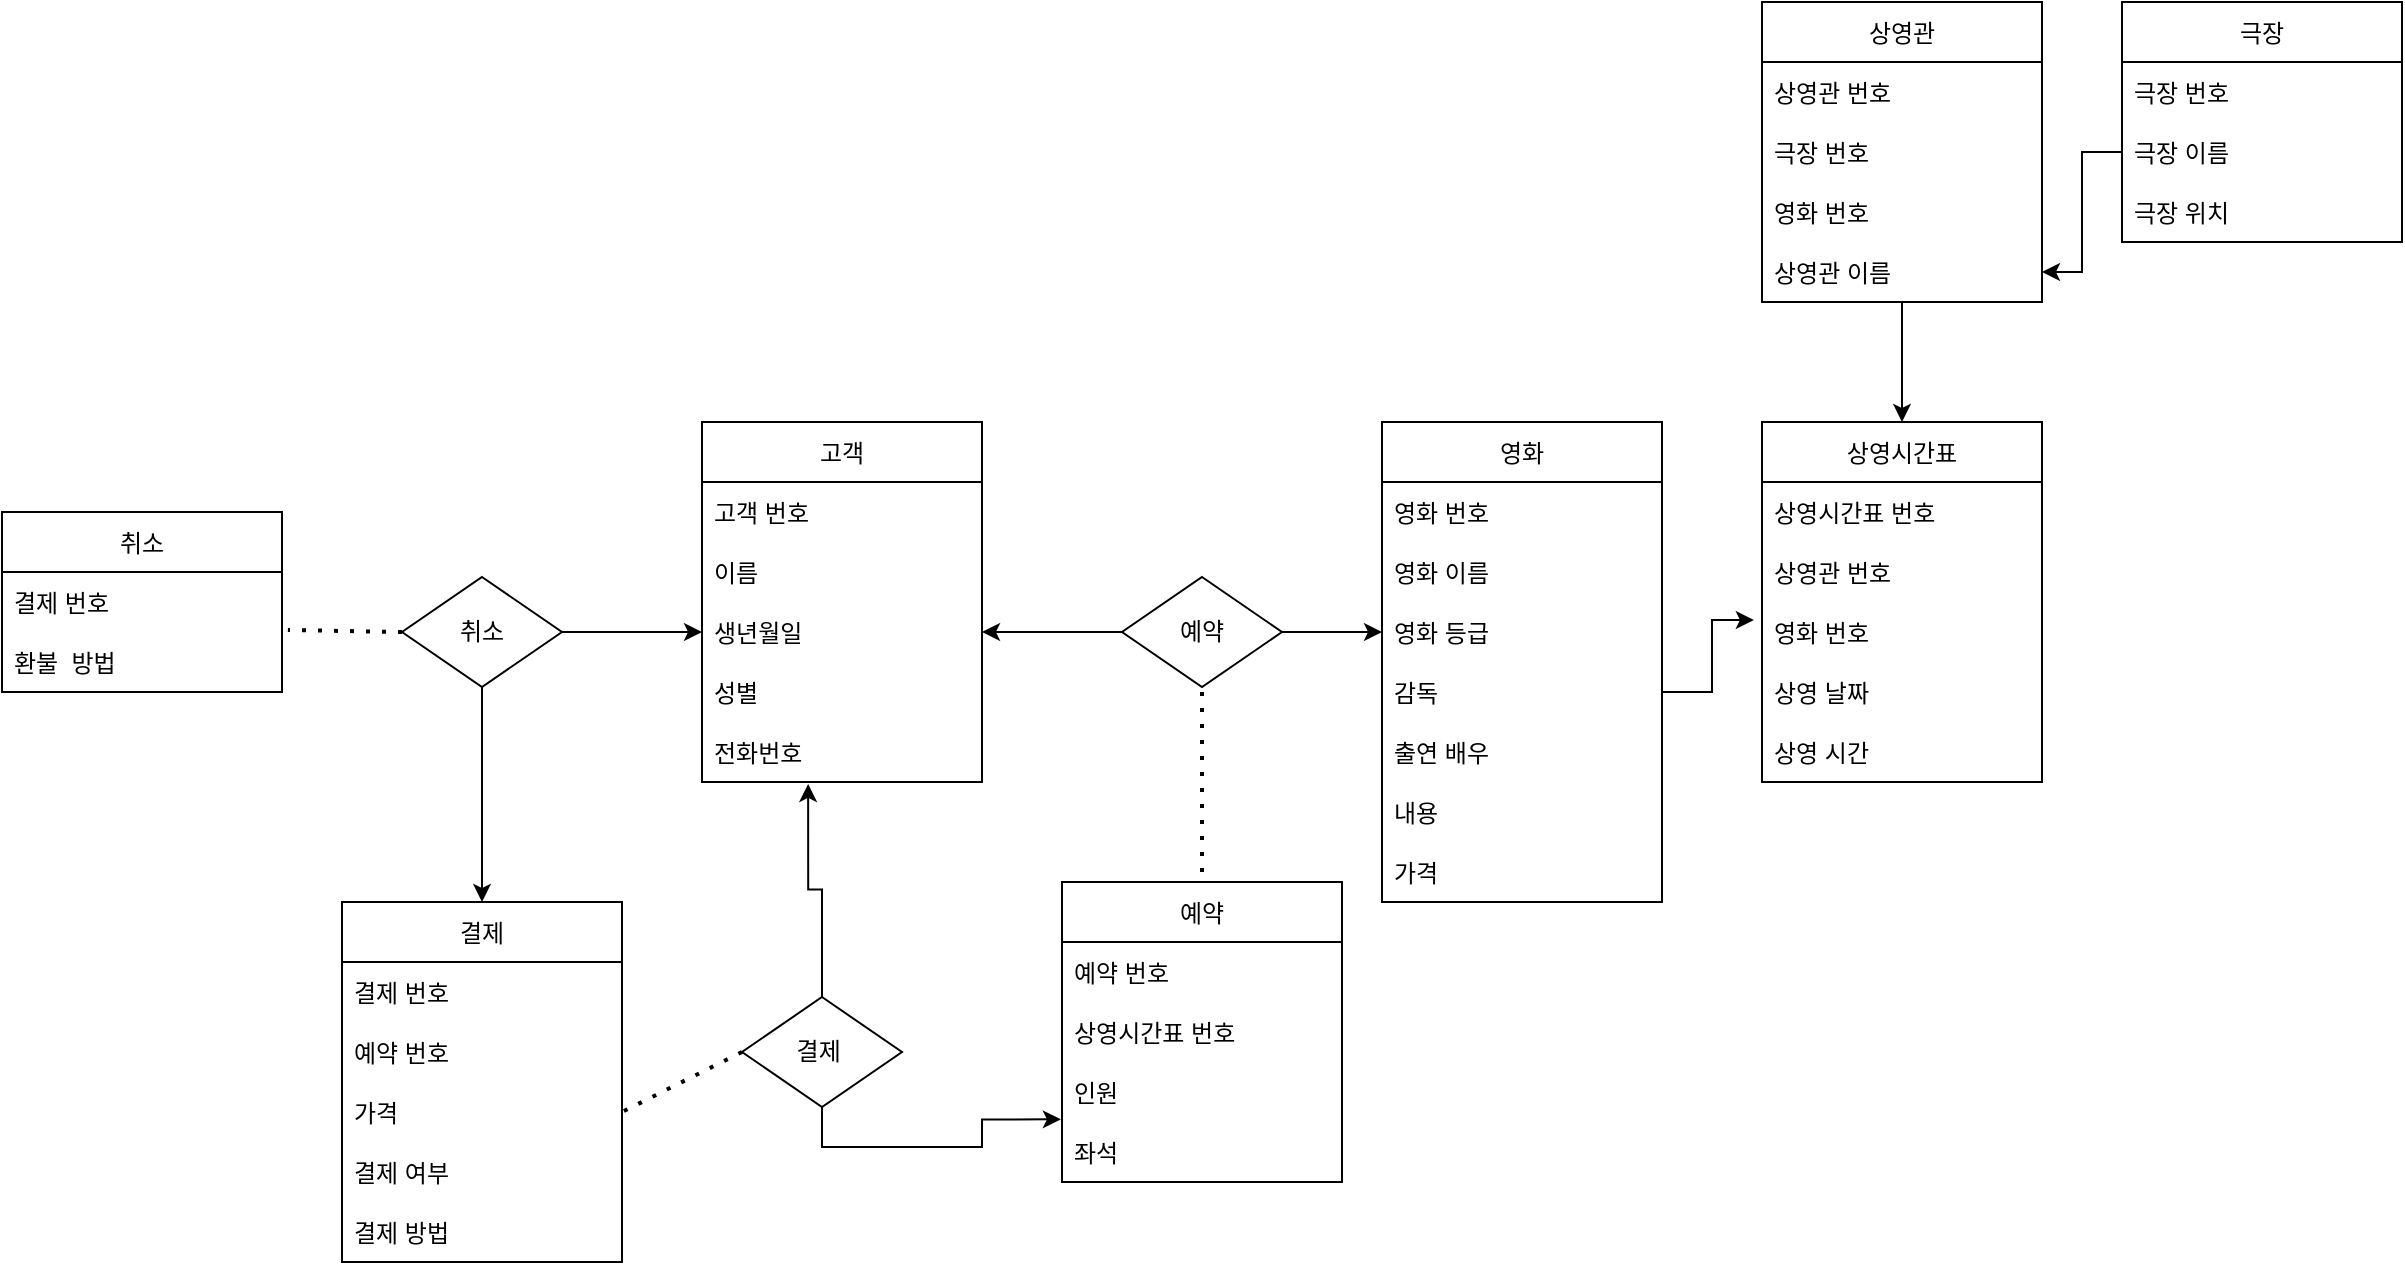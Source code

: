 <mxfile version="15.5.4" type="github">
  <diagram id="IrTPVVC-4FahDgtX1ePc" name="Page-1">
    <mxGraphModel dx="1078" dy="724" grid="1" gridSize="10" guides="1" tooltips="1" connect="1" arrows="1" fold="1" page="1" pageScale="1" pageWidth="827" pageHeight="1169" math="0" shadow="0">
      <root>
        <mxCell id="0" />
        <mxCell id="1" parent="0" />
        <mxCell id="bgPiLBuTtorTifQt2auI-1" value="취소" style="swimlane;fontStyle=0;childLayout=stackLayout;horizontal=1;startSize=30;horizontalStack=0;resizeParent=1;resizeParentMax=0;resizeLast=0;collapsible=1;marginBottom=0;" parent="1" vertex="1">
          <mxGeometry x="130" y="415" width="140" height="90" as="geometry" />
        </mxCell>
        <mxCell id="bgPiLBuTtorTifQt2auI-2" value="결제 번호" style="text;strokeColor=none;fillColor=none;align=left;verticalAlign=middle;spacingLeft=4;spacingRight=4;overflow=hidden;points=[[0,0.5],[1,0.5]];portConstraint=eastwest;rotatable=0;" parent="bgPiLBuTtorTifQt2auI-1" vertex="1">
          <mxGeometry y="30" width="140" height="30" as="geometry" />
        </mxCell>
        <mxCell id="bgPiLBuTtorTifQt2auI-3" value="환불  방법" style="text;strokeColor=none;fillColor=none;align=left;verticalAlign=middle;spacingLeft=4;spacingRight=4;overflow=hidden;points=[[0,0.5],[1,0.5]];portConstraint=eastwest;rotatable=0;" parent="bgPiLBuTtorTifQt2auI-1" vertex="1">
          <mxGeometry y="60" width="140" height="30" as="geometry" />
        </mxCell>
        <mxCell id="bgPiLBuTtorTifQt2auI-37" value="예약" style="swimlane;fontStyle=0;childLayout=stackLayout;horizontal=1;startSize=30;horizontalStack=0;resizeParent=1;resizeParentMax=0;resizeLast=0;collapsible=1;marginBottom=0;" parent="1" vertex="1">
          <mxGeometry x="660" y="600" width="140" height="150" as="geometry" />
        </mxCell>
        <mxCell id="bgPiLBuTtorTifQt2auI-112" value="예약 번호" style="text;strokeColor=none;fillColor=none;align=left;verticalAlign=middle;spacingLeft=4;spacingRight=4;overflow=hidden;points=[[0,0.5],[1,0.5]];portConstraint=eastwest;rotatable=0;" parent="bgPiLBuTtorTifQt2auI-37" vertex="1">
          <mxGeometry y="30" width="140" height="30" as="geometry" />
        </mxCell>
        <mxCell id="uesPVJ-ZvslY2pOsEO4A-99" value="상영시간표 번호" style="text;strokeColor=none;fillColor=none;align=left;verticalAlign=middle;spacingLeft=4;spacingRight=4;overflow=hidden;points=[[0,0.5],[1,0.5]];portConstraint=eastwest;rotatable=0;" vertex="1" parent="bgPiLBuTtorTifQt2auI-37">
          <mxGeometry y="60" width="140" height="30" as="geometry" />
        </mxCell>
        <mxCell id="bgPiLBuTtorTifQt2auI-41" value="인원" style="text;strokeColor=none;fillColor=none;align=left;verticalAlign=middle;spacingLeft=4;spacingRight=4;overflow=hidden;points=[[0,0.5],[1,0.5]];portConstraint=eastwest;rotatable=0;" parent="bgPiLBuTtorTifQt2auI-37" vertex="1">
          <mxGeometry y="90" width="140" height="30" as="geometry" />
        </mxCell>
        <mxCell id="bgPiLBuTtorTifQt2auI-43" value="좌석" style="text;strokeColor=none;fillColor=none;align=left;verticalAlign=middle;spacingLeft=4;spacingRight=4;overflow=hidden;points=[[0,0.5],[1,0.5]];portConstraint=eastwest;rotatable=0;" parent="bgPiLBuTtorTifQt2auI-37" vertex="1">
          <mxGeometry y="120" width="140" height="30" as="geometry" />
        </mxCell>
        <mxCell id="bgPiLBuTtorTifQt2auI-46" value="고객" style="swimlane;fontStyle=0;childLayout=stackLayout;horizontal=1;startSize=30;horizontalStack=0;resizeParent=1;resizeParentMax=0;resizeLast=0;collapsible=1;marginBottom=0;" parent="1" vertex="1">
          <mxGeometry x="480" y="370" width="140" height="180" as="geometry" />
        </mxCell>
        <mxCell id="bgPiLBuTtorTifQt2auI-47" value="고객 번호" style="text;strokeColor=none;fillColor=none;align=left;verticalAlign=middle;spacingLeft=4;spacingRight=4;overflow=hidden;points=[[0,0.5],[1,0.5]];portConstraint=eastwest;rotatable=0;" parent="bgPiLBuTtorTifQt2auI-46" vertex="1">
          <mxGeometry y="30" width="140" height="30" as="geometry" />
        </mxCell>
        <mxCell id="bgPiLBuTtorTifQt2auI-49" value="이름    " style="text;strokeColor=none;fillColor=none;align=left;verticalAlign=middle;spacingLeft=4;spacingRight=4;overflow=hidden;points=[[0,0.5],[1,0.5]];portConstraint=eastwest;rotatable=0;" parent="bgPiLBuTtorTifQt2auI-46" vertex="1">
          <mxGeometry y="60" width="140" height="30" as="geometry" />
        </mxCell>
        <mxCell id="bgPiLBuTtorTifQt2auI-93" value="생년월일" style="text;strokeColor=none;fillColor=none;align=left;verticalAlign=middle;spacingLeft=4;spacingRight=4;overflow=hidden;points=[[0,0.5],[1,0.5]];portConstraint=eastwest;rotatable=0;" parent="bgPiLBuTtorTifQt2auI-46" vertex="1">
          <mxGeometry y="90" width="140" height="30" as="geometry" />
        </mxCell>
        <mxCell id="bgPiLBuTtorTifQt2auI-75" value="성별" style="text;strokeColor=none;fillColor=none;align=left;verticalAlign=middle;spacingLeft=4;spacingRight=4;overflow=hidden;points=[[0,0.5],[1,0.5]];portConstraint=eastwest;rotatable=0;" parent="bgPiLBuTtorTifQt2auI-46" vertex="1">
          <mxGeometry y="120" width="140" height="30" as="geometry" />
        </mxCell>
        <mxCell id="bgPiLBuTtorTifQt2auI-50" value="전화번호" style="text;strokeColor=none;fillColor=none;align=left;verticalAlign=middle;spacingLeft=4;spacingRight=4;overflow=hidden;points=[[0,0.5],[1,0.5]];portConstraint=eastwest;rotatable=0;" parent="bgPiLBuTtorTifQt2auI-46" vertex="1">
          <mxGeometry y="150" width="140" height="30" as="geometry" />
        </mxCell>
        <mxCell id="uesPVJ-ZvslY2pOsEO4A-1" value="영화" style="swimlane;fontStyle=0;childLayout=stackLayout;horizontal=1;startSize=30;horizontalStack=0;resizeParent=1;resizeParentMax=0;resizeLast=0;collapsible=1;marginBottom=0;" vertex="1" parent="1">
          <mxGeometry x="820" y="370" width="140" height="240" as="geometry" />
        </mxCell>
        <mxCell id="uesPVJ-ZvslY2pOsEO4A-79" value="영화 번호" style="text;strokeColor=none;fillColor=none;align=left;verticalAlign=middle;spacingLeft=4;spacingRight=4;overflow=hidden;points=[[0,0.5],[1,0.5]];portConstraint=eastwest;rotatable=0;" vertex="1" parent="uesPVJ-ZvslY2pOsEO4A-1">
          <mxGeometry y="30" width="140" height="30" as="geometry" />
        </mxCell>
        <mxCell id="uesPVJ-ZvslY2pOsEO4A-5" value="영화 이름" style="text;strokeColor=none;fillColor=none;align=left;verticalAlign=middle;spacingLeft=4;spacingRight=4;overflow=hidden;points=[[0,0.5],[1,0.5]];portConstraint=eastwest;rotatable=0;" vertex="1" parent="uesPVJ-ZvslY2pOsEO4A-1">
          <mxGeometry y="60" width="140" height="30" as="geometry" />
        </mxCell>
        <mxCell id="uesPVJ-ZvslY2pOsEO4A-48" value="영화 등급" style="text;strokeColor=none;fillColor=none;align=left;verticalAlign=middle;spacingLeft=4;spacingRight=4;overflow=hidden;points=[[0,0.5],[1,0.5]];portConstraint=eastwest;rotatable=0;" vertex="1" parent="uesPVJ-ZvslY2pOsEO4A-1">
          <mxGeometry y="90" width="140" height="30" as="geometry" />
        </mxCell>
        <mxCell id="uesPVJ-ZvslY2pOsEO4A-59" value="감독" style="text;strokeColor=none;fillColor=none;align=left;verticalAlign=middle;spacingLeft=4;spacingRight=4;overflow=hidden;points=[[0,0.5],[1,0.5]];portConstraint=eastwest;rotatable=0;" vertex="1" parent="uesPVJ-ZvslY2pOsEO4A-1">
          <mxGeometry y="120" width="140" height="30" as="geometry" />
        </mxCell>
        <mxCell id="uesPVJ-ZvslY2pOsEO4A-60" value="출연 배우" style="text;strokeColor=none;fillColor=none;align=left;verticalAlign=middle;spacingLeft=4;spacingRight=4;overflow=hidden;points=[[0,0.5],[1,0.5]];portConstraint=eastwest;rotatable=0;" vertex="1" parent="uesPVJ-ZvslY2pOsEO4A-1">
          <mxGeometry y="150" width="140" height="30" as="geometry" />
        </mxCell>
        <mxCell id="uesPVJ-ZvslY2pOsEO4A-50" value="내용" style="text;strokeColor=none;fillColor=none;align=left;verticalAlign=middle;spacingLeft=4;spacingRight=4;overflow=hidden;points=[[0,0.5],[1,0.5]];portConstraint=eastwest;rotatable=0;" vertex="1" parent="uesPVJ-ZvslY2pOsEO4A-1">
          <mxGeometry y="180" width="140" height="30" as="geometry" />
        </mxCell>
        <mxCell id="uesPVJ-ZvslY2pOsEO4A-9" value="가격" style="text;strokeColor=none;fillColor=none;align=left;verticalAlign=middle;spacingLeft=4;spacingRight=4;overflow=hidden;points=[[0,0.5],[1,0.5]];portConstraint=eastwest;rotatable=0;" vertex="1" parent="uesPVJ-ZvslY2pOsEO4A-1">
          <mxGeometry y="210" width="140" height="30" as="geometry" />
        </mxCell>
        <mxCell id="uesPVJ-ZvslY2pOsEO4A-17" style="edgeStyle=orthogonalEdgeStyle;rounded=0;orthogonalLoop=1;jettySize=auto;html=1;" edge="1" parent="1" source="uesPVJ-ZvslY2pOsEO4A-16" target="bgPiLBuTtorTifQt2auI-93">
          <mxGeometry relative="1" as="geometry" />
        </mxCell>
        <mxCell id="uesPVJ-ZvslY2pOsEO4A-18" style="edgeStyle=orthogonalEdgeStyle;rounded=0;orthogonalLoop=1;jettySize=auto;html=1;entryX=0;entryY=0.5;entryDx=0;entryDy=0;" edge="1" parent="1" source="uesPVJ-ZvslY2pOsEO4A-16">
          <mxGeometry relative="1" as="geometry">
            <mxPoint x="820" y="475" as="targetPoint" />
          </mxGeometry>
        </mxCell>
        <mxCell id="uesPVJ-ZvslY2pOsEO4A-16" value="예약" style="shape=rhombus;perimeter=rhombusPerimeter;whiteSpace=wrap;html=1;align=center;" vertex="1" parent="1">
          <mxGeometry x="690" y="447.5" width="80" height="55" as="geometry" />
        </mxCell>
        <mxCell id="uesPVJ-ZvslY2pOsEO4A-21" style="edgeStyle=orthogonalEdgeStyle;rounded=0;orthogonalLoop=1;jettySize=auto;html=1;entryX=0.379;entryY=1.033;entryDx=0;entryDy=0;entryPerimeter=0;" edge="1" parent="1" source="uesPVJ-ZvslY2pOsEO4A-20" target="bgPiLBuTtorTifQt2auI-50">
          <mxGeometry relative="1" as="geometry">
            <mxPoint x="467.5" y="715" as="targetPoint" />
          </mxGeometry>
        </mxCell>
        <mxCell id="uesPVJ-ZvslY2pOsEO4A-22" style="edgeStyle=orthogonalEdgeStyle;rounded=0;orthogonalLoop=1;jettySize=auto;html=1;entryX=-0.004;entryY=-0.044;entryDx=0;entryDy=0;entryPerimeter=0;" edge="1" parent="1" source="uesPVJ-ZvslY2pOsEO4A-20" target="bgPiLBuTtorTifQt2auI-43">
          <mxGeometry relative="1" as="geometry">
            <mxPoint x="650" y="735" as="targetPoint" />
          </mxGeometry>
        </mxCell>
        <mxCell id="uesPVJ-ZvslY2pOsEO4A-20" value="결제&amp;nbsp;" style="shape=rhombus;perimeter=rhombusPerimeter;whiteSpace=wrap;html=1;align=center;" vertex="1" parent="1">
          <mxGeometry x="500" y="657.5" width="80" height="55" as="geometry" />
        </mxCell>
        <mxCell id="uesPVJ-ZvslY2pOsEO4A-23" value="결제" style="swimlane;fontStyle=0;childLayout=stackLayout;horizontal=1;startSize=30;horizontalStack=0;resizeParent=1;resizeParentMax=0;resizeLast=0;collapsible=1;marginBottom=0;" vertex="1" parent="1">
          <mxGeometry x="300" y="610" width="140" height="180" as="geometry" />
        </mxCell>
        <mxCell id="uesPVJ-ZvslY2pOsEO4A-51" value="결제 번호" style="text;strokeColor=none;fillColor=none;align=left;verticalAlign=middle;spacingLeft=4;spacingRight=4;overflow=hidden;points=[[0,0.5],[1,0.5]];portConstraint=eastwest;rotatable=0;" vertex="1" parent="uesPVJ-ZvslY2pOsEO4A-23">
          <mxGeometry y="30" width="140" height="30" as="geometry" />
        </mxCell>
        <mxCell id="uesPVJ-ZvslY2pOsEO4A-24" value="예약 번호" style="text;strokeColor=none;fillColor=none;align=left;verticalAlign=middle;spacingLeft=4;spacingRight=4;overflow=hidden;points=[[0,0.5],[1,0.5]];portConstraint=eastwest;rotatable=0;" vertex="1" parent="uesPVJ-ZvslY2pOsEO4A-23">
          <mxGeometry y="60" width="140" height="30" as="geometry" />
        </mxCell>
        <mxCell id="uesPVJ-ZvslY2pOsEO4A-25" value="가격" style="text;strokeColor=none;fillColor=none;align=left;verticalAlign=middle;spacingLeft=4;spacingRight=4;overflow=hidden;points=[[0,0.5],[1,0.5]];portConstraint=eastwest;rotatable=0;" vertex="1" parent="uesPVJ-ZvslY2pOsEO4A-23">
          <mxGeometry y="90" width="140" height="30" as="geometry" />
        </mxCell>
        <mxCell id="uesPVJ-ZvslY2pOsEO4A-49" value="결제 여부" style="text;strokeColor=none;fillColor=none;align=left;verticalAlign=middle;spacingLeft=4;spacingRight=4;overflow=hidden;points=[[0,0.5],[1,0.5]];portConstraint=eastwest;rotatable=0;" vertex="1" parent="uesPVJ-ZvslY2pOsEO4A-23">
          <mxGeometry y="120" width="140" height="30" as="geometry" />
        </mxCell>
        <mxCell id="uesPVJ-ZvslY2pOsEO4A-26" value="결제 방법" style="text;strokeColor=none;fillColor=none;align=left;verticalAlign=middle;spacingLeft=4;spacingRight=4;overflow=hidden;points=[[0,0.5],[1,0.5]];portConstraint=eastwest;rotatable=0;" vertex="1" parent="uesPVJ-ZvslY2pOsEO4A-23">
          <mxGeometry y="150" width="140" height="30" as="geometry" />
        </mxCell>
        <mxCell id="uesPVJ-ZvslY2pOsEO4A-29" value="" style="endArrow=none;dashed=1;html=1;dashPattern=1 3;strokeWidth=2;rounded=0;entryX=0.5;entryY=1;entryDx=0;entryDy=0;exitX=0.5;exitY=0;exitDx=0;exitDy=0;" edge="1" parent="1" target="uesPVJ-ZvslY2pOsEO4A-16">
          <mxGeometry width="50" height="50" relative="1" as="geometry">
            <mxPoint x="730" y="595" as="sourcePoint" />
            <mxPoint x="760" y="505" as="targetPoint" />
          </mxGeometry>
        </mxCell>
        <mxCell id="uesPVJ-ZvslY2pOsEO4A-37" style="edgeStyle=orthogonalEdgeStyle;rounded=0;orthogonalLoop=1;jettySize=auto;html=1;exitX=0.5;exitY=1;exitDx=0;exitDy=0;entryX=0.5;entryY=0;entryDx=0;entryDy=0;" edge="1" parent="1" source="uesPVJ-ZvslY2pOsEO4A-31" target="uesPVJ-ZvslY2pOsEO4A-23">
          <mxGeometry relative="1" as="geometry">
            <mxPoint x="410" y="540" as="targetPoint" />
          </mxGeometry>
        </mxCell>
        <mxCell id="uesPVJ-ZvslY2pOsEO4A-42" style="edgeStyle=orthogonalEdgeStyle;rounded=0;orthogonalLoop=1;jettySize=auto;html=1;entryX=0;entryY=0.5;entryDx=0;entryDy=0;" edge="1" parent="1" source="uesPVJ-ZvslY2pOsEO4A-31" target="bgPiLBuTtorTifQt2auI-93">
          <mxGeometry relative="1" as="geometry" />
        </mxCell>
        <mxCell id="uesPVJ-ZvslY2pOsEO4A-31" value="취소" style="shape=rhombus;perimeter=rhombusPerimeter;whiteSpace=wrap;html=1;align=center;" vertex="1" parent="1">
          <mxGeometry x="330" y="447.5" width="80" height="55" as="geometry" />
        </mxCell>
        <mxCell id="uesPVJ-ZvslY2pOsEO4A-39" value="" style="endArrow=none;dashed=1;html=1;dashPattern=1 3;strokeWidth=2;rounded=0;entryX=1.021;entryY=-0.033;entryDx=0;entryDy=0;exitX=0;exitY=0.5;exitDx=0;exitDy=0;entryPerimeter=0;" edge="1" parent="1" source="uesPVJ-ZvslY2pOsEO4A-31" target="bgPiLBuTtorTifQt2auI-3">
          <mxGeometry width="50" height="50" relative="1" as="geometry">
            <mxPoint x="341.96" y="417.99" as="sourcePoint" />
            <mxPoint x="340" y="365.0" as="targetPoint" />
          </mxGeometry>
        </mxCell>
        <mxCell id="uesPVJ-ZvslY2pOsEO4A-45" value="" style="endArrow=none;dashed=1;html=1;dashPattern=1 3;strokeWidth=2;rounded=0;exitX=0;exitY=0.5;exitDx=0;exitDy=0;entryX=1;entryY=0.5;entryDx=0;entryDy=0;" edge="1" parent="1" source="uesPVJ-ZvslY2pOsEO4A-20" target="uesPVJ-ZvslY2pOsEO4A-25">
          <mxGeometry width="50" height="50" relative="1" as="geometry">
            <mxPoint x="500" y="657" as="sourcePoint" />
            <mxPoint x="440.0" y="656.91" as="targetPoint" />
          </mxGeometry>
        </mxCell>
        <mxCell id="uesPVJ-ZvslY2pOsEO4A-61" value="극장" style="swimlane;fontStyle=0;childLayout=stackLayout;horizontal=1;startSize=30;horizontalStack=0;resizeParent=1;resizeParentMax=0;resizeLast=0;collapsible=1;marginBottom=0;" vertex="1" parent="1">
          <mxGeometry x="1190" y="160" width="140" height="120" as="geometry" />
        </mxCell>
        <mxCell id="uesPVJ-ZvslY2pOsEO4A-62" value="극장 번호" style="text;strokeColor=none;fillColor=none;align=left;verticalAlign=middle;spacingLeft=4;spacingRight=4;overflow=hidden;points=[[0,0.5],[1,0.5]];portConstraint=eastwest;rotatable=0;" vertex="1" parent="uesPVJ-ZvslY2pOsEO4A-61">
          <mxGeometry y="30" width="140" height="30" as="geometry" />
        </mxCell>
        <mxCell id="uesPVJ-ZvslY2pOsEO4A-63" value="극장 이름" style="text;strokeColor=none;fillColor=none;align=left;verticalAlign=middle;spacingLeft=4;spacingRight=4;overflow=hidden;points=[[0,0.5],[1,0.5]];portConstraint=eastwest;rotatable=0;" vertex="1" parent="uesPVJ-ZvslY2pOsEO4A-61">
          <mxGeometry y="60" width="140" height="30" as="geometry" />
        </mxCell>
        <mxCell id="uesPVJ-ZvslY2pOsEO4A-64" value="극장 위치" style="text;strokeColor=none;fillColor=none;align=left;verticalAlign=middle;spacingLeft=4;spacingRight=4;overflow=hidden;points=[[0,0.5],[1,0.5]];portConstraint=eastwest;rotatable=0;" vertex="1" parent="uesPVJ-ZvslY2pOsEO4A-61">
          <mxGeometry y="90" width="140" height="30" as="geometry" />
        </mxCell>
        <mxCell id="uesPVJ-ZvslY2pOsEO4A-70" value="상영시간표" style="swimlane;fontStyle=0;childLayout=stackLayout;horizontal=1;startSize=30;horizontalStack=0;resizeParent=1;resizeParentMax=0;resizeLast=0;collapsible=1;marginBottom=0;" vertex="1" parent="1">
          <mxGeometry x="1010" y="370" width="140" height="180" as="geometry" />
        </mxCell>
        <mxCell id="uesPVJ-ZvslY2pOsEO4A-82" value="상영시간표 번호" style="text;strokeColor=none;fillColor=none;align=left;verticalAlign=middle;spacingLeft=4;spacingRight=4;overflow=hidden;points=[[0,0.5],[1,0.5]];portConstraint=eastwest;rotatable=0;" vertex="1" parent="uesPVJ-ZvslY2pOsEO4A-70">
          <mxGeometry y="30" width="140" height="30" as="geometry" />
        </mxCell>
        <mxCell id="uesPVJ-ZvslY2pOsEO4A-73" value="상영관 번호" style="text;strokeColor=none;fillColor=none;align=left;verticalAlign=middle;spacingLeft=4;spacingRight=4;overflow=hidden;points=[[0,0.5],[1,0.5]];portConstraint=eastwest;rotatable=0;" vertex="1" parent="uesPVJ-ZvslY2pOsEO4A-70">
          <mxGeometry y="60" width="140" height="30" as="geometry" />
        </mxCell>
        <mxCell id="uesPVJ-ZvslY2pOsEO4A-71" value="영화 번호" style="text;strokeColor=none;fillColor=none;align=left;verticalAlign=middle;spacingLeft=4;spacingRight=4;overflow=hidden;points=[[0,0.5],[1,0.5]];portConstraint=eastwest;rotatable=0;" vertex="1" parent="uesPVJ-ZvslY2pOsEO4A-70">
          <mxGeometry y="90" width="140" height="30" as="geometry" />
        </mxCell>
        <mxCell id="uesPVJ-ZvslY2pOsEO4A-81" value="상영 날짜" style="text;strokeColor=none;fillColor=none;align=left;verticalAlign=middle;spacingLeft=4;spacingRight=4;overflow=hidden;points=[[0,0.5],[1,0.5]];portConstraint=eastwest;rotatable=0;" vertex="1" parent="uesPVJ-ZvslY2pOsEO4A-70">
          <mxGeometry y="120" width="140" height="30" as="geometry" />
        </mxCell>
        <mxCell id="uesPVJ-ZvslY2pOsEO4A-78" value="상영 시간" style="text;strokeColor=none;fillColor=none;align=left;verticalAlign=middle;spacingLeft=4;spacingRight=4;overflow=hidden;points=[[0,0.5],[1,0.5]];portConstraint=eastwest;rotatable=0;" vertex="1" parent="uesPVJ-ZvslY2pOsEO4A-70">
          <mxGeometry y="150" width="140" height="30" as="geometry" />
        </mxCell>
        <mxCell id="uesPVJ-ZvslY2pOsEO4A-101" style="edgeStyle=orthogonalEdgeStyle;rounded=0;orthogonalLoop=1;jettySize=auto;html=1;entryX=0.5;entryY=0;entryDx=0;entryDy=0;" edge="1" parent="1" source="uesPVJ-ZvslY2pOsEO4A-87" target="uesPVJ-ZvslY2pOsEO4A-70">
          <mxGeometry relative="1" as="geometry" />
        </mxCell>
        <mxCell id="uesPVJ-ZvslY2pOsEO4A-87" value="상영관" style="swimlane;fontStyle=0;childLayout=stackLayout;horizontal=1;startSize=30;horizontalStack=0;resizeParent=1;resizeParentMax=0;resizeLast=0;collapsible=1;marginBottom=0;" vertex="1" parent="1">
          <mxGeometry x="1010" y="160" width="140" height="150" as="geometry" />
        </mxCell>
        <mxCell id="uesPVJ-ZvslY2pOsEO4A-88" value="상영관 번호" style="text;strokeColor=none;fillColor=none;align=left;verticalAlign=middle;spacingLeft=4;spacingRight=4;overflow=hidden;points=[[0,0.5],[1,0.5]];portConstraint=eastwest;rotatable=0;" vertex="1" parent="uesPVJ-ZvslY2pOsEO4A-87">
          <mxGeometry y="30" width="140" height="30" as="geometry" />
        </mxCell>
        <mxCell id="uesPVJ-ZvslY2pOsEO4A-89" value="극장 번호" style="text;strokeColor=none;fillColor=none;align=left;verticalAlign=middle;spacingLeft=4;spacingRight=4;overflow=hidden;points=[[0,0.5],[1,0.5]];portConstraint=eastwest;rotatable=0;" vertex="1" parent="uesPVJ-ZvslY2pOsEO4A-87">
          <mxGeometry y="60" width="140" height="30" as="geometry" />
        </mxCell>
        <mxCell id="uesPVJ-ZvslY2pOsEO4A-91" value="영화 번호" style="text;strokeColor=none;fillColor=none;align=left;verticalAlign=middle;spacingLeft=4;spacingRight=4;overflow=hidden;points=[[0,0.5],[1,0.5]];portConstraint=eastwest;rotatable=0;" vertex="1" parent="uesPVJ-ZvslY2pOsEO4A-87">
          <mxGeometry y="90" width="140" height="30" as="geometry" />
        </mxCell>
        <mxCell id="uesPVJ-ZvslY2pOsEO4A-96" value="상영관 이름" style="text;strokeColor=none;fillColor=none;align=left;verticalAlign=middle;spacingLeft=4;spacingRight=4;overflow=hidden;points=[[0,0.5],[1,0.5]];portConstraint=eastwest;rotatable=0;" vertex="1" parent="uesPVJ-ZvslY2pOsEO4A-87">
          <mxGeometry y="120" width="140" height="30" as="geometry" />
        </mxCell>
        <mxCell id="uesPVJ-ZvslY2pOsEO4A-100" style="edgeStyle=orthogonalEdgeStyle;rounded=0;orthogonalLoop=1;jettySize=auto;html=1;exitX=1;exitY=0.5;exitDx=0;exitDy=0;entryX=-0.029;entryY=0.3;entryDx=0;entryDy=0;entryPerimeter=0;" edge="1" parent="1" source="uesPVJ-ZvslY2pOsEO4A-59" target="uesPVJ-ZvslY2pOsEO4A-71">
          <mxGeometry relative="1" as="geometry" />
        </mxCell>
        <mxCell id="uesPVJ-ZvslY2pOsEO4A-102" style="edgeStyle=orthogonalEdgeStyle;rounded=0;orthogonalLoop=1;jettySize=auto;html=1;entryX=1;entryY=0.5;entryDx=0;entryDy=0;" edge="1" parent="1" source="uesPVJ-ZvslY2pOsEO4A-63" target="uesPVJ-ZvslY2pOsEO4A-96">
          <mxGeometry relative="1" as="geometry" />
        </mxCell>
      </root>
    </mxGraphModel>
  </diagram>
</mxfile>

